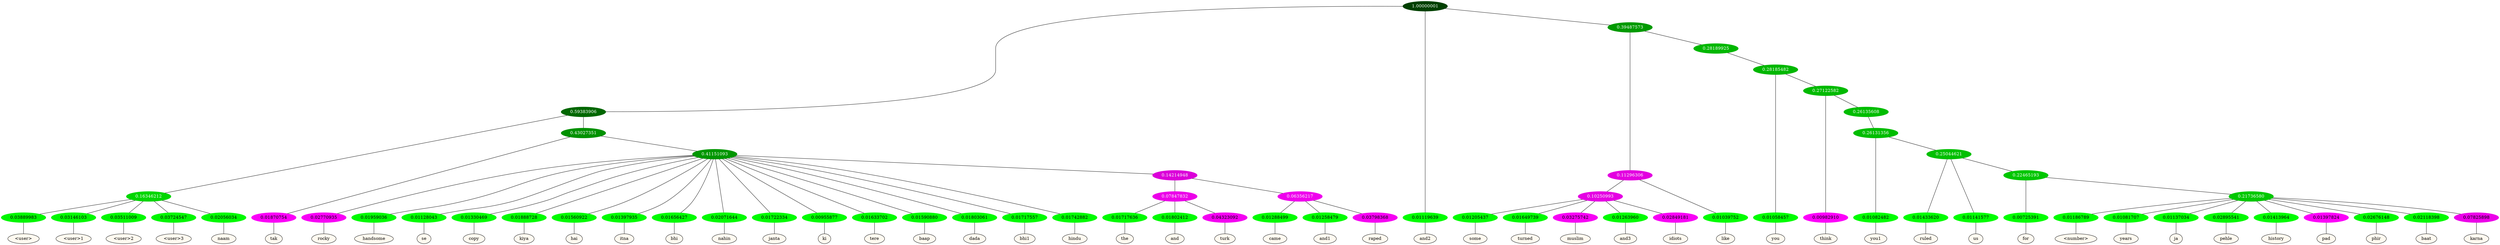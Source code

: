 graph {
	node [format=png height=0.15 nodesep=0.001 ordering=out overlap=prism overlap_scaling=0.01 ranksep=0.001 ratio=0.2 style=filled width=0.15]
	{
		rank=same
		a_w_8 [label="\<user\>" color=black fillcolor=floralwhite style="filled,solid"]
		a_w_9 [label="\<user\>1" color=black fillcolor=floralwhite style="filled,solid"]
		a_w_10 [label="\<user\>2" color=black fillcolor=floralwhite style="filled,solid"]
		a_w_11 [label="\<user\>3" color=black fillcolor=floralwhite style="filled,solid"]
		a_w_12 [label=naam color=black fillcolor=floralwhite style="filled,solid"]
		a_w_13 [label=tak color=black fillcolor=floralwhite style="filled,solid"]
		a_w_18 [label=rocky color=black fillcolor=floralwhite style="filled,solid"]
		a_w_19 [label=handsome color=black fillcolor=floralwhite style="filled,solid"]
		a_w_20 [label=se color=black fillcolor=floralwhite style="filled,solid"]
		a_w_21 [label=copy color=black fillcolor=floralwhite style="filled,solid"]
		a_w_22 [label=kiya color=black fillcolor=floralwhite style="filled,solid"]
		a_w_23 [label=hai color=black fillcolor=floralwhite style="filled,solid"]
		a_w_24 [label=itna color=black fillcolor=floralwhite style="filled,solid"]
		a_w_25 [label=bhi color=black fillcolor=floralwhite style="filled,solid"]
		a_w_26 [label=nahin color=black fillcolor=floralwhite style="filled,solid"]
		a_w_27 [label=janta color=black fillcolor=floralwhite style="filled,solid"]
		a_w_28 [label=ki color=black fillcolor=floralwhite style="filled,solid"]
		a_w_29 [label=tere color=black fillcolor=floralwhite style="filled,solid"]
		a_w_30 [label=baap color=black fillcolor=floralwhite style="filled,solid"]
		a_w_31 [label=dada color=black fillcolor=floralwhite style="filled,solid"]
		a_w_32 [label=bhi1 color=black fillcolor=floralwhite style="filled,solid"]
		a_w_33 [label=hindu color=black fillcolor=floralwhite style="filled,solid"]
		a_w_46 [label=the color=black fillcolor=floralwhite style="filled,solid"]
		a_w_47 [label=and color=black fillcolor=floralwhite style="filled,solid"]
		a_w_48 [label=turk color=black fillcolor=floralwhite style="filled,solid"]
		a_w_49 [label=came color=black fillcolor=floralwhite style="filled,solid"]
		a_w_50 [label=and1 color=black fillcolor=floralwhite style="filled,solid"]
		a_w_51 [label=raped color=black fillcolor=floralwhite style="filled,solid"]
		a_w_2 [label=and2 color=black fillcolor=floralwhite style="filled,solid"]
		a_w_35 [label=some color=black fillcolor=floralwhite style="filled,solid"]
		a_w_36 [label=turned color=black fillcolor=floralwhite style="filled,solid"]
		a_w_37 [label=muslim color=black fillcolor=floralwhite style="filled,solid"]
		a_w_38 [label=and3 color=black fillcolor=floralwhite style="filled,solid"]
		a_w_39 [label=idiots color=black fillcolor=floralwhite style="filled,solid"]
		a_w_16 [label=like color=black fillcolor=floralwhite style="filled,solid"]
		a_w_40 [label=you color=black fillcolor=floralwhite style="filled,solid"]
		a_w_44 [label=think color=black fillcolor=floralwhite style="filled,solid"]
		a_w_53 [label=you1 color=black fillcolor=floralwhite style="filled,solid"]
		a_w_55 [label=ruled color=black fillcolor=floralwhite style="filled,solid"]
		a_w_56 [label=us color=black fillcolor=floralwhite style="filled,solid"]
		a_w_58 [label=for color=black fillcolor=floralwhite style="filled,solid"]
		a_w_60 [label="\<number\>" color=black fillcolor=floralwhite style="filled,solid"]
		a_w_61 [label=years color=black fillcolor=floralwhite style="filled,solid"]
		a_w_62 [label=ja color=black fillcolor=floralwhite style="filled,solid"]
		a_w_63 [label=pehle color=black fillcolor=floralwhite style="filled,solid"]
		a_w_64 [label=history color=black fillcolor=floralwhite style="filled,solid"]
		a_w_65 [label=pad color=black fillcolor=floralwhite style="filled,solid"]
		a_w_66 [label=phir color=black fillcolor=floralwhite style="filled,solid"]
		a_w_67 [label=baat color=black fillcolor=floralwhite style="filled,solid"]
		a_w_68 [label=karna color=black fillcolor=floralwhite style="filled,solid"]
	}
	a_n_8 -- a_w_8
	a_n_9 -- a_w_9
	a_n_10 -- a_w_10
	a_n_11 -- a_w_11
	a_n_12 -- a_w_12
	a_n_13 -- a_w_13
	a_n_18 -- a_w_18
	a_n_19 -- a_w_19
	a_n_20 -- a_w_20
	a_n_21 -- a_w_21
	a_n_22 -- a_w_22
	a_n_23 -- a_w_23
	a_n_24 -- a_w_24
	a_n_25 -- a_w_25
	a_n_26 -- a_w_26
	a_n_27 -- a_w_27
	a_n_28 -- a_w_28
	a_n_29 -- a_w_29
	a_n_30 -- a_w_30
	a_n_31 -- a_w_31
	a_n_32 -- a_w_32
	a_n_33 -- a_w_33
	a_n_46 -- a_w_46
	a_n_47 -- a_w_47
	a_n_48 -- a_w_48
	a_n_49 -- a_w_49
	a_n_50 -- a_w_50
	a_n_51 -- a_w_51
	a_n_2 -- a_w_2
	a_n_35 -- a_w_35
	a_n_36 -- a_w_36
	a_n_37 -- a_w_37
	a_n_38 -- a_w_38
	a_n_39 -- a_w_39
	a_n_16 -- a_w_16
	a_n_40 -- a_w_40
	a_n_44 -- a_w_44
	a_n_53 -- a_w_53
	a_n_55 -- a_w_55
	a_n_56 -- a_w_56
	a_n_58 -- a_w_58
	a_n_60 -- a_w_60
	a_n_61 -- a_w_61
	a_n_62 -- a_w_62
	a_n_63 -- a_w_63
	a_n_64 -- a_w_64
	a_n_65 -- a_w_65
	a_n_66 -- a_w_66
	a_n_67 -- a_w_67
	a_n_68 -- a_w_68
	{
		rank=same
		a_n_8 [label=0.03889983 color="0.334 1.000 0.961" fontcolor=black]
		a_n_9 [label=0.03146103 color="0.334 1.000 0.969" fontcolor=black]
		a_n_10 [label=0.03511009 color="0.334 1.000 0.965" fontcolor=black]
		a_n_11 [label=0.03724547 color="0.334 1.000 0.963" fontcolor=black]
		a_n_12 [label=0.02056034 color="0.334 1.000 0.979" fontcolor=black]
		a_n_13 [label=0.01870754 color="0.835 1.000 0.981" fontcolor=black]
		a_n_18 [label=0.02770935 color="0.835 1.000 0.972" fontcolor=black]
		a_n_19 [label=0.01959036 color="0.334 1.000 0.980" fontcolor=black]
		a_n_20 [label=0.01128043 color="0.334 1.000 0.989" fontcolor=black]
		a_n_21 [label=0.01330469 color="0.334 1.000 0.987" fontcolor=black]
		a_n_22 [label=0.01888728 color="0.334 1.000 0.981" fontcolor=black]
		a_n_23 [label=0.01560922 color="0.334 1.000 0.984" fontcolor=black]
		a_n_24 [label=0.01397935 color="0.334 1.000 0.986" fontcolor=black]
		a_n_25 [label=0.01656427 color="0.334 1.000 0.983" fontcolor=black]
		a_n_26 [label=0.02071644 color="0.334 1.000 0.979" fontcolor=black]
		a_n_27 [label=0.01722334 color="0.334 1.000 0.983" fontcolor=black]
		a_n_28 [label=0.00955877 color="0.334 1.000 0.990" fontcolor=black]
		a_n_29 [label=0.01633702 color="0.334 1.000 0.984" fontcolor=black]
		a_n_30 [label=0.01590880 color="0.334 1.000 0.984" fontcolor=black]
		a_n_31 [label=0.01803061 color="0.334 1.000 0.982" fontcolor=black]
		a_n_32 [label=0.01717557 color="0.334 1.000 0.983" fontcolor=black]
		a_n_33 [label=0.01742882 color="0.334 1.000 0.983" fontcolor=black]
		a_n_46 [label=0.01717636 color="0.334 1.000 0.983" fontcolor=black]
		a_n_47 [label=0.01802412 color="0.334 1.000 0.982" fontcolor=black]
		a_n_48 [label=0.04323092 color="0.835 1.000 0.957" fontcolor=black]
		a_n_49 [label=0.01288499 color="0.334 1.000 0.987" fontcolor=black]
		a_n_50 [label=0.01258479 color="0.334 1.000 0.987" fontcolor=black]
		a_n_51 [label=0.03798368 color="0.835 1.000 0.962" fontcolor=black]
		a_n_2 [label=0.01119639 color="0.334 1.000 0.989" fontcolor=black]
		a_n_35 [label=0.01205437 color="0.334 1.000 0.988" fontcolor=black]
		a_n_36 [label=0.01649739 color="0.334 1.000 0.984" fontcolor=black]
		a_n_37 [label=0.03275742 color="0.835 1.000 0.967" fontcolor=black]
		a_n_38 [label=0.01263960 color="0.334 1.000 0.987" fontcolor=black]
		a_n_39 [label=0.02849181 color="0.835 1.000 0.972" fontcolor=black]
		a_n_16 [label=0.01039752 color="0.334 1.000 0.990" fontcolor=black]
		a_n_40 [label=0.01058457 color="0.334 1.000 0.989" fontcolor=black]
		a_n_44 [label=0.00982910 color="0.835 1.000 0.990" fontcolor=black]
		a_n_53 [label=0.01082482 color="0.334 1.000 0.989" fontcolor=black]
		a_n_55 [label=0.01433620 color="0.334 1.000 0.986" fontcolor=black]
		a_n_56 [label=0.01141577 color="0.334 1.000 0.989" fontcolor=black]
		a_n_58 [label=0.00725391 color="0.334 1.000 0.993" fontcolor=black]
		a_n_60 [label=0.01186789 color="0.334 1.000 0.988" fontcolor=black]
		a_n_61 [label=0.01081707 color="0.334 1.000 0.989" fontcolor=black]
		a_n_62 [label=0.01137034 color="0.334 1.000 0.989" fontcolor=black]
		a_n_63 [label=0.02895541 color="0.334 1.000 0.971" fontcolor=black]
		a_n_64 [label=0.01413964 color="0.334 1.000 0.986" fontcolor=black]
		a_n_65 [label=0.01397824 color="0.835 1.000 0.986" fontcolor=black]
		a_n_66 [label=0.02676148 color="0.334 1.000 0.973" fontcolor=black]
		a_n_67 [label=0.02118398 color="0.334 1.000 0.979" fontcolor=black]
		a_n_68 [label=0.07825898 color="0.835 1.000 0.922" fontcolor=black]
	}
	a_n_0 [label=1.00000001 color="0.334 1.000 0.250" fontcolor=grey99]
	a_n_1 [label=0.59383906 color="0.334 1.000 0.406" fontcolor=grey99]
	a_n_0 -- a_n_1
	a_n_0 -- a_n_2
	a_n_3 [label=0.39487573 color="0.334 1.000 0.605" fontcolor=grey99]
	a_n_0 -- a_n_3
	a_n_4 [label=0.16346212 color="0.334 1.000 0.837" fontcolor=grey99]
	a_n_1 -- a_n_4
	a_n_5 [label=0.43027351 color="0.334 1.000 0.570" fontcolor=grey99]
	a_n_1 -- a_n_5
	a_n_6 [label=0.11296306 color="0.835 1.000 0.887" fontcolor=grey99]
	a_n_3 -- a_n_6
	a_n_7 [label=0.28189925 color="0.334 1.000 0.718" fontcolor=grey99]
	a_n_3 -- a_n_7
	a_n_4 -- a_n_8
	a_n_4 -- a_n_9
	a_n_4 -- a_n_10
	a_n_4 -- a_n_11
	a_n_4 -- a_n_12
	a_n_5 -- a_n_13
	a_n_14 [label=0.41151093 color="0.334 1.000 0.588" fontcolor=grey99]
	a_n_5 -- a_n_14
	a_n_15 [label=0.10250993 color="0.835 1.000 0.897" fontcolor=grey99]
	a_n_6 -- a_n_15
	a_n_6 -- a_n_16
	a_n_17 [label=0.28185482 color="0.334 1.000 0.718" fontcolor=grey99]
	a_n_7 -- a_n_17
	a_n_14 -- a_n_18
	a_n_14 -- a_n_19
	a_n_14 -- a_n_20
	a_n_14 -- a_n_21
	a_n_14 -- a_n_22
	a_n_14 -- a_n_23
	a_n_14 -- a_n_24
	a_n_14 -- a_n_25
	a_n_14 -- a_n_26
	a_n_14 -- a_n_27
	a_n_14 -- a_n_28
	a_n_14 -- a_n_29
	a_n_14 -- a_n_30
	a_n_14 -- a_n_31
	a_n_14 -- a_n_32
	a_n_14 -- a_n_33
	a_n_34 [label=0.14214948 color="0.835 1.000 0.858" fontcolor=grey99]
	a_n_14 -- a_n_34
	a_n_15 -- a_n_35
	a_n_15 -- a_n_36
	a_n_15 -- a_n_37
	a_n_15 -- a_n_38
	a_n_15 -- a_n_39
	a_n_17 -- a_n_40
	a_n_41 [label=0.27122582 color="0.334 1.000 0.729" fontcolor=grey99]
	a_n_17 -- a_n_41
	a_n_42 [label=0.07847832 color="0.835 1.000 0.922" fontcolor=grey99]
	a_n_34 -- a_n_42
	a_n_43 [label=0.06356217 color="0.835 1.000 0.936" fontcolor=grey99]
	a_n_34 -- a_n_43
	a_n_41 -- a_n_44
	a_n_45 [label=0.26135608 color="0.334 1.000 0.739" fontcolor=grey99]
	a_n_41 -- a_n_45
	a_n_42 -- a_n_46
	a_n_42 -- a_n_47
	a_n_42 -- a_n_48
	a_n_43 -- a_n_49
	a_n_43 -- a_n_50
	a_n_43 -- a_n_51
	a_n_52 [label=0.26131356 color="0.334 1.000 0.739" fontcolor=grey99]
	a_n_45 -- a_n_52
	a_n_52 -- a_n_53
	a_n_54 [label=0.25044621 color="0.334 1.000 0.750" fontcolor=grey99]
	a_n_52 -- a_n_54
	a_n_54 -- a_n_55
	a_n_54 -- a_n_56
	a_n_57 [label=0.22465193 color="0.334 1.000 0.775" fontcolor=grey99]
	a_n_54 -- a_n_57
	a_n_57 -- a_n_58
	a_n_59 [label=0.21736580 color="0.334 1.000 0.783" fontcolor=grey99]
	a_n_57 -- a_n_59
	a_n_59 -- a_n_60
	a_n_59 -- a_n_61
	a_n_59 -- a_n_62
	a_n_59 -- a_n_63
	a_n_59 -- a_n_64
	a_n_59 -- a_n_65
	a_n_59 -- a_n_66
	a_n_59 -- a_n_67
	a_n_59 -- a_n_68
}
